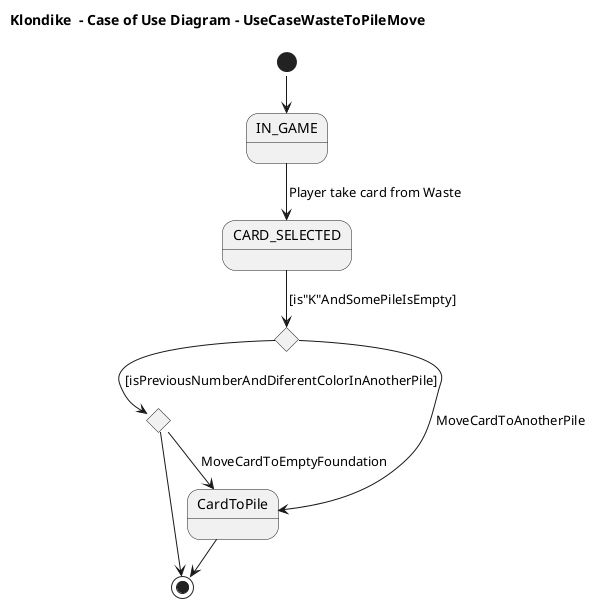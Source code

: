 @startuml UseCaseWasteToPileMove
!pragma layout smetana
title Klondike  - Case of Use Diagram - UseCaseWasteToPileMove


state IN_GAME
state CARD_SELECTED
state if <<choice>>
state if2 <<choice>>

state CardToPile

[*] --> IN_GAME
IN_GAME --> CARD_SELECTED: Player take card from Waste
CARD_SELECTED --> if: [is"K"AndSomePileIsEmpty]
if --> if2:[isPreviousNumberAndDiferentColorInAnotherPile]
if --> CardToPile: MoveCardToAnotherPile
if2 --> CardToPile: MoveCardToEmptyFoundation
if2 --> [*]

CardToPile--> [*]

@enduml